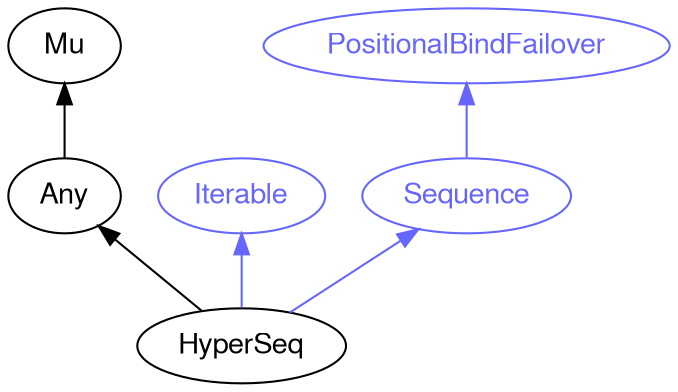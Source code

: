 digraph "perl6-type-graph" {
    rankdir=BT;
    splines=polyline;
    overlap=false; 
    // Types
    "HyperSeq" [color="#000000", fontcolor="#000000", href="/type/HyperSeq", fontname="FreeSans"];
    "Mu" [color="#000000", fontcolor="#000000", href="/type/Mu", fontname="FreeSans"];
    "Any" [color="#000000", fontcolor="#000000", href="/type/Any", fontname="FreeSans"];
    "Iterable" [color="#6666FF", fontcolor="#6666FF", href="/type/Iterable", fontname="FreeSans"];
    "PositionalBindFailover" [color="#6666FF", fontcolor="#6666FF", href="/type/PositionalBindFailover", fontname="FreeSans"];
    "Sequence" [color="#6666FF", fontcolor="#6666FF", href="/type/Sequence", fontname="FreeSans"];

    // Superclasses
    "HyperSeq" -> "Any" [color="#000000"];
    "Any" -> "Mu" [color="#000000"];

    // Roles
    "HyperSeq" -> "Iterable" [color="#6666FF"];
    "HyperSeq" -> "Sequence" [color="#6666FF"];
    "Sequence" -> "PositionalBindFailover" [color="#6666FF"];
}
